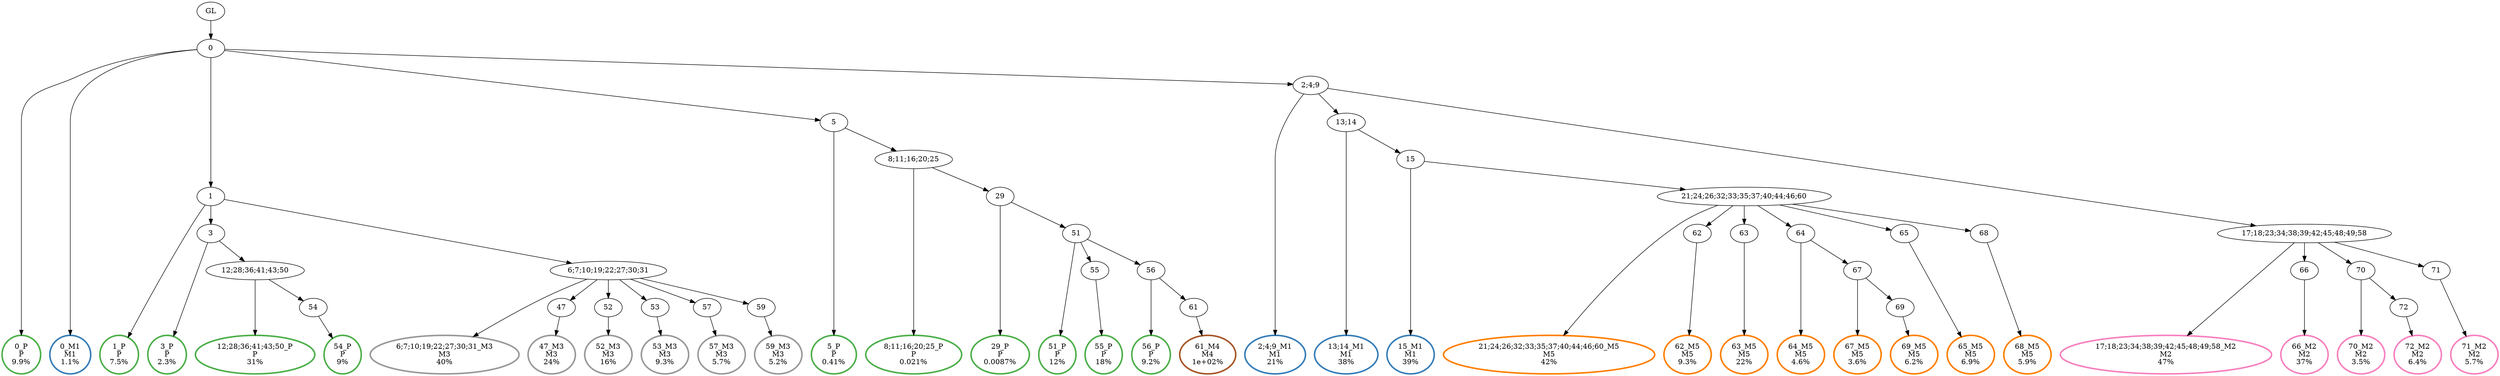 digraph T {
	{
		rank=same
		67 [penwidth=3,colorscheme=set19,color=3,label="0_P\nP\n9.9%"]
		65 [penwidth=3,colorscheme=set19,color=3,label="1_P\nP\n7.5%"]
		63 [penwidth=3,colorscheme=set19,color=3,label="3_P\nP\n2.3%"]
		61 [penwidth=3,colorscheme=set19,color=3,label="12;28;36;41;43;50_P\nP\n31%"]
		59 [penwidth=3,colorscheme=set19,color=3,label="54_P\nP\n9%"]
		57 [penwidth=3,colorscheme=set19,color=3,label="5_P\nP\n0.41%"]
		55 [penwidth=3,colorscheme=set19,color=3,label="8;11;16;20;25_P\nP\n0.021%"]
		53 [penwidth=3,colorscheme=set19,color=3,label="29_P\nP\n0.0087%"]
		51 [penwidth=3,colorscheme=set19,color=3,label="51_P\nP\n12%"]
		49 [penwidth=3,colorscheme=set19,color=3,label="55_P\nP\n18%"]
		47 [penwidth=3,colorscheme=set19,color=3,label="56_P\nP\n9.2%"]
		46 [penwidth=3,colorscheme=set19,color=2,label="0_M1\nM1\n1.1%"]
		44 [penwidth=3,colorscheme=set19,color=2,label="2;4;9_M1\nM1\n21%"]
		42 [penwidth=3,colorscheme=set19,color=2,label="13;14_M1\nM1\n38%"]
		40 [penwidth=3,colorscheme=set19,color=2,label="15_M1\nM1\n39%"]
		38 [penwidth=3,colorscheme=set19,color=8,label="17;18;23;34;38;39;42;45;48;49;58_M2\nM2\n47%"]
		36 [penwidth=3,colorscheme=set19,color=8,label="66_M2\nM2\n37%"]
		34 [penwidth=3,colorscheme=set19,color=8,label="70_M2\nM2\n3.5%"]
		32 [penwidth=3,colorscheme=set19,color=8,label="72_M2\nM2\n6.4%"]
		30 [penwidth=3,colorscheme=set19,color=8,label="71_M2\nM2\n5.7%"]
		28 [penwidth=3,colorscheme=set19,color=9,label="6;7;10;19;22;27;30;31_M3\nM3\n40%"]
		26 [penwidth=3,colorscheme=set19,color=9,label="47_M3\nM3\n24%"]
		24 [penwidth=3,colorscheme=set19,color=9,label="52_M3\nM3\n16%"]
		22 [penwidth=3,colorscheme=set19,color=9,label="53_M3\nM3\n9.3%"]
		20 [penwidth=3,colorscheme=set19,color=9,label="57_M3\nM3\n5.7%"]
		18 [penwidth=3,colorscheme=set19,color=9,label="59_M3\nM3\n5.2%"]
		16 [penwidth=3,colorscheme=set19,color=7,label="61_M4\nM4\n1e+02%"]
		14 [penwidth=3,colorscheme=set19,color=5,label="21;24;26;32;33;35;37;40;44;46;60_M5\nM5\n42%"]
		12 [penwidth=3,colorscheme=set19,color=5,label="62_M5\nM5\n9.3%"]
		10 [penwidth=3,colorscheme=set19,color=5,label="63_M5\nM5\n22%"]
		8 [penwidth=3,colorscheme=set19,color=5,label="64_M5\nM5\n4.6%"]
		6 [penwidth=3,colorscheme=set19,color=5,label="67_M5\nM5\n3.6%"]
		4 [penwidth=3,colorscheme=set19,color=5,label="69_M5\nM5\n6.2%"]
		2 [penwidth=3,colorscheme=set19,color=5,label="65_M5\nM5\n6.9%"]
		0 [penwidth=3,colorscheme=set19,color=5,label="68_M5\nM5\n5.9%"]
	}
	69 [label="GL"]
	68 [label="0"]
	66 [label="1"]
	64 [label="3"]
	62 [label="12;28;36;41;43;50"]
	60 [label="54"]
	58 [label="5"]
	56 [label="8;11;16;20;25"]
	54 [label="29"]
	52 [label="51"]
	50 [label="55"]
	48 [label="56"]
	45 [label="2;4;9"]
	43 [label="13;14"]
	41 [label="15"]
	39 [label="17;18;23;34;38;39;42;45;48;49;58"]
	37 [label="66"]
	35 [label="70"]
	33 [label="72"]
	31 [label="71"]
	29 [label="6;7;10;19;22;27;30;31"]
	27 [label="47"]
	25 [label="52"]
	23 [label="53"]
	21 [label="57"]
	19 [label="59"]
	17 [label="61"]
	15 [label="21;24;26;32;33;35;37;40;44;46;60"]
	13 [label="62"]
	11 [label="63"]
	9 [label="64"]
	7 [label="67"]
	5 [label="69"]
	3 [label="65"]
	1 [label="68"]
	69 -> 68
	68 -> 67
	68 -> 66
	68 -> 58
	68 -> 46
	68 -> 45
	66 -> 65
	66 -> 64
	66 -> 29
	64 -> 63
	64 -> 62
	62 -> 61
	62 -> 60
	60 -> 59
	58 -> 57
	58 -> 56
	56 -> 55
	56 -> 54
	54 -> 53
	54 -> 52
	52 -> 51
	52 -> 50
	52 -> 48
	50 -> 49
	48 -> 47
	48 -> 17
	45 -> 44
	45 -> 43
	45 -> 39
	43 -> 42
	43 -> 41
	41 -> 40
	41 -> 15
	39 -> 38
	39 -> 37
	39 -> 35
	39 -> 31
	37 -> 36
	35 -> 34
	35 -> 33
	33 -> 32
	31 -> 30
	29 -> 28
	29 -> 27
	29 -> 25
	29 -> 23
	29 -> 21
	29 -> 19
	27 -> 26
	25 -> 24
	23 -> 22
	21 -> 20
	19 -> 18
	17 -> 16
	15 -> 14
	15 -> 13
	15 -> 11
	15 -> 9
	15 -> 3
	15 -> 1
	13 -> 12
	11 -> 10
	9 -> 8
	9 -> 7
	7 -> 6
	7 -> 5
	5 -> 4
	3 -> 2
	1 -> 0
}
